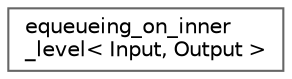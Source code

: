 digraph "类继承关系图"
{
 // LATEX_PDF_SIZE
  bgcolor="transparent";
  edge [fontname=Helvetica,fontsize=10,labelfontname=Helvetica,labelfontsize=10];
  node [fontname=Helvetica,fontsize=10,shape=box,height=0.2,width=0.4];
  rankdir="LR";
  Node0 [id="Node000000",label="equeueing_on_inner\l_level\< Input, Output \>",height=0.2,width=0.4,color="grey40", fillcolor="white", style="filled",URL="$classequeueing__on__inner__level.html",tooltip=" "];
}
